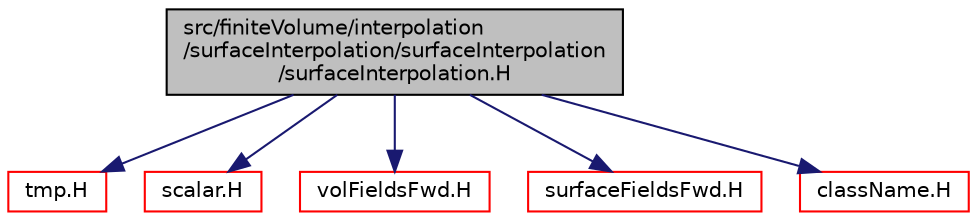 digraph "src/finiteVolume/interpolation/surfaceInterpolation/surfaceInterpolation/surfaceInterpolation.H"
{
  bgcolor="transparent";
  edge [fontname="Helvetica",fontsize="10",labelfontname="Helvetica",labelfontsize="10"];
  node [fontname="Helvetica",fontsize="10",shape=record];
  Node1 [label="src/finiteVolume/interpolation\l/surfaceInterpolation/surfaceInterpolation\l/surfaceInterpolation.H",height=0.2,width=0.4,color="black", fillcolor="grey75", style="filled", fontcolor="black"];
  Node1 -> Node2 [color="midnightblue",fontsize="10",style="solid",fontname="Helvetica"];
  Node2 [label="tmp.H",height=0.2,width=0.4,color="red",URL="$a08449.html"];
  Node1 -> Node3 [color="midnightblue",fontsize="10",style="solid",fontname="Helvetica"];
  Node3 [label="scalar.H",height=0.2,width=0.4,color="red",URL="$a08944.html"];
  Node1 -> Node4 [color="midnightblue",fontsize="10",style="solid",fontname="Helvetica"];
  Node4 [label="volFieldsFwd.H",height=0.2,width=0.4,color="red",URL="$a05610.html"];
  Node1 -> Node5 [color="midnightblue",fontsize="10",style="solid",fontname="Helvetica"];
  Node5 [label="surfaceFieldsFwd.H",height=0.2,width=0.4,color="red",URL="$a05605.html"];
  Node1 -> Node6 [color="midnightblue",fontsize="10",style="solid",fontname="Helvetica"];
  Node6 [label="className.H",height=0.2,width=0.4,color="red",URL="$a07863.html",tooltip="Macro definitions for declaring ClassName(), NamespaceName(), etc. "];
}
